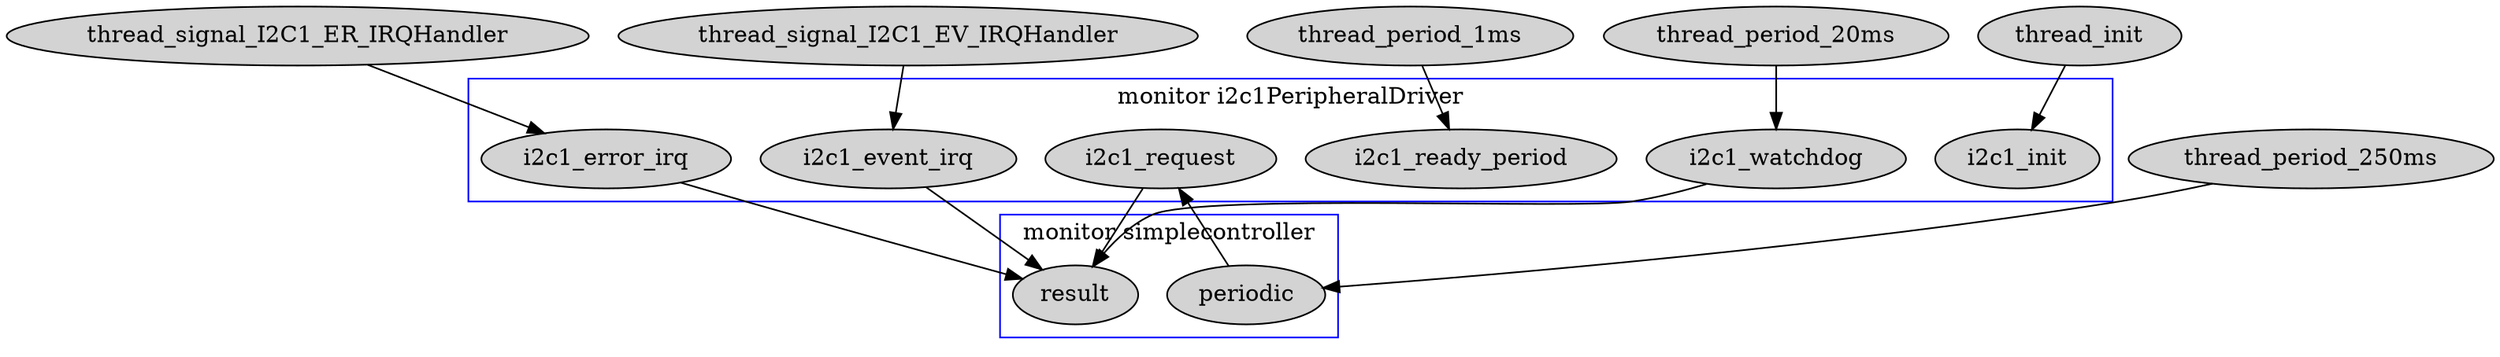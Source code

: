 digraph Tower {
    thread_signal_I2C1_ER_IRQHandler [style=filled];
    thread_signal_I2C1_EV_IRQHandler [style=filled];
    thread_period_1ms [style=filled];
    thread_period_20ms [style=filled];
    thread_period_250ms [style=filled];
    thread_init [style=filled];
    subgraph  cluster_i2c1PeripheralDriver {
        color = blue;
        node [style=filled];
        i2c1_error_irq;
        i2c1_event_irq;
        i2c1_init;
        i2c1_ready_period;
        i2c1_request;
        i2c1_watchdog;
        label = "monitor i2c1PeripheralDriver";
    }
    subgraph  cluster_simplecontroller {
        color = blue;
        node [style=filled];
        periodic;
        result;
        label = "monitor simplecontroller";
    }
    thread_signal_I2C1_ER_IRQHandler -> i2c1_error_irq;
    thread_signal_I2C1_EV_IRQHandler -> i2c1_event_irq;
    thread_period_1ms -> i2c1_ready_period;
    thread_period_20ms -> i2c1_watchdog;
    thread_period_250ms -> periodic;
    thread_init -> i2c1_init;
    i2c1_error_irq -> result;
    i2c1_event_irq -> result;
    i2c1_request -> result;
    i2c1_watchdog -> result;
    periodic -> i2c1_request;
}